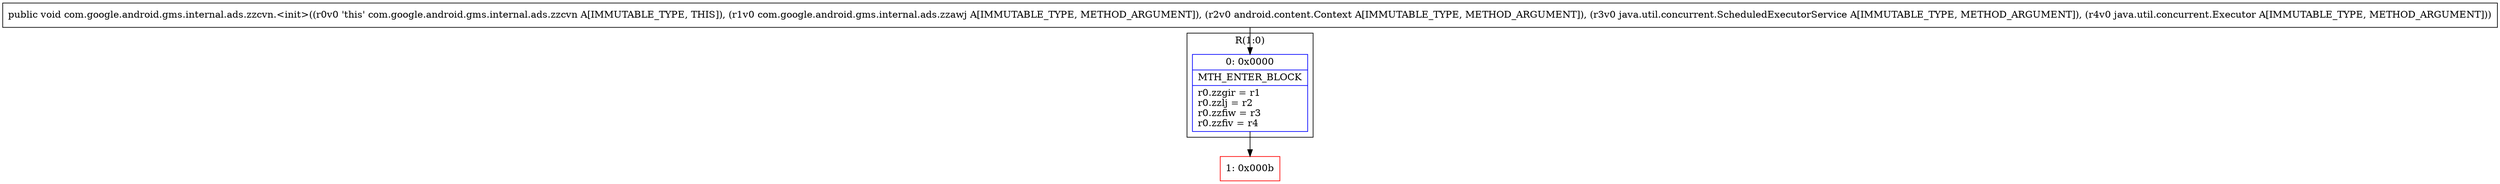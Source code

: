 digraph "CFG forcom.google.android.gms.internal.ads.zzcvn.\<init\>(Lcom\/google\/android\/gms\/internal\/ads\/zzawj;Landroid\/content\/Context;Ljava\/util\/concurrent\/ScheduledExecutorService;Ljava\/util\/concurrent\/Executor;)V" {
subgraph cluster_Region_1377691556 {
label = "R(1:0)";
node [shape=record,color=blue];
Node_0 [shape=record,label="{0\:\ 0x0000|MTH_ENTER_BLOCK\l|r0.zzgir = r1\lr0.zzlj = r2\lr0.zzfiw = r3\lr0.zzfiv = r4\l}"];
}
Node_1 [shape=record,color=red,label="{1\:\ 0x000b}"];
MethodNode[shape=record,label="{public void com.google.android.gms.internal.ads.zzcvn.\<init\>((r0v0 'this' com.google.android.gms.internal.ads.zzcvn A[IMMUTABLE_TYPE, THIS]), (r1v0 com.google.android.gms.internal.ads.zzawj A[IMMUTABLE_TYPE, METHOD_ARGUMENT]), (r2v0 android.content.Context A[IMMUTABLE_TYPE, METHOD_ARGUMENT]), (r3v0 java.util.concurrent.ScheduledExecutorService A[IMMUTABLE_TYPE, METHOD_ARGUMENT]), (r4v0 java.util.concurrent.Executor A[IMMUTABLE_TYPE, METHOD_ARGUMENT])) }"];
MethodNode -> Node_0;
Node_0 -> Node_1;
}

